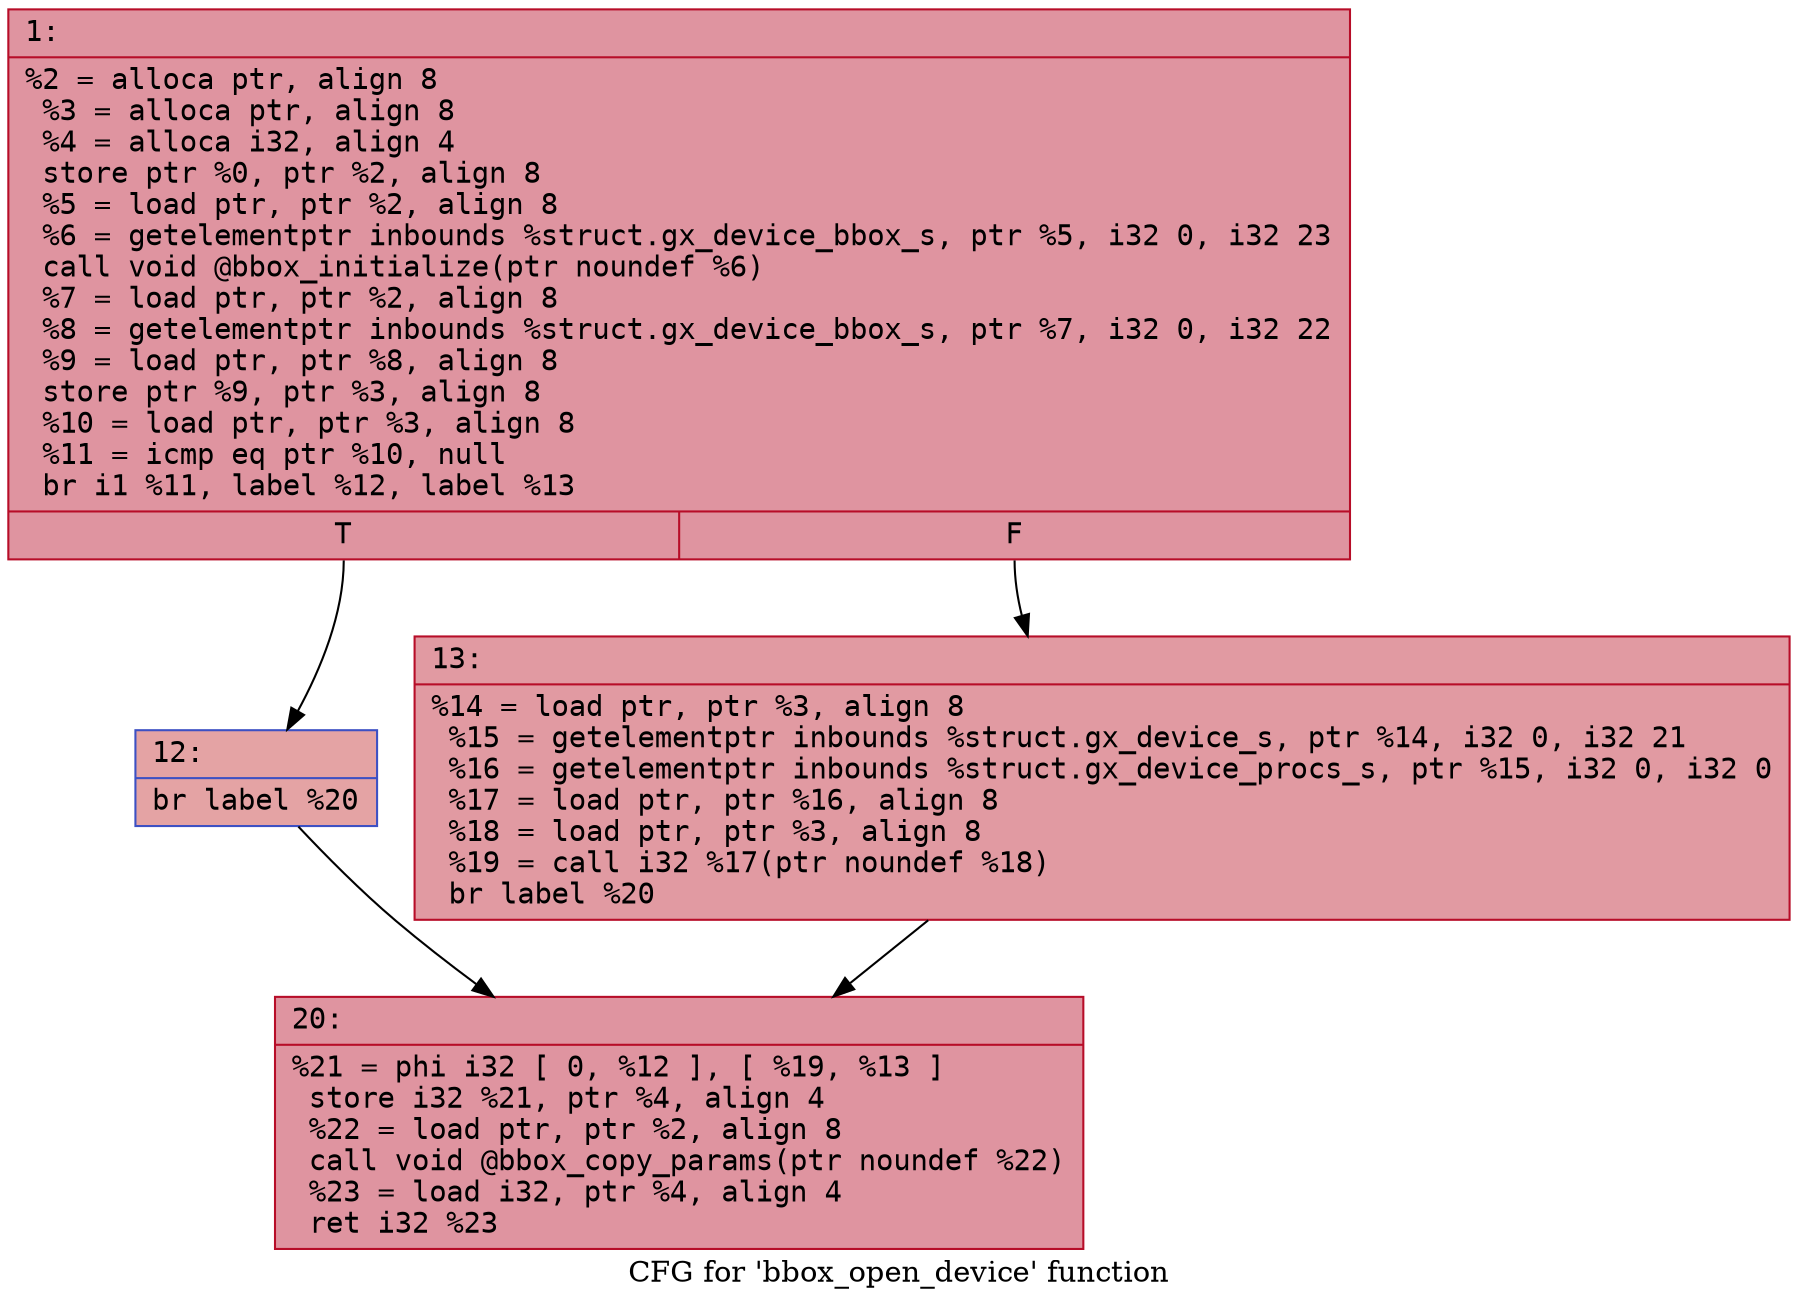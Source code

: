 digraph "CFG for 'bbox_open_device' function" {
	label="CFG for 'bbox_open_device' function";

	Node0x60000323e850 [shape=record,color="#b70d28ff", style=filled, fillcolor="#b70d2870" fontname="Courier",label="{1:\l|  %2 = alloca ptr, align 8\l  %3 = alloca ptr, align 8\l  %4 = alloca i32, align 4\l  store ptr %0, ptr %2, align 8\l  %5 = load ptr, ptr %2, align 8\l  %6 = getelementptr inbounds %struct.gx_device_bbox_s, ptr %5, i32 0, i32 23\l  call void @bbox_initialize(ptr noundef %6)\l  %7 = load ptr, ptr %2, align 8\l  %8 = getelementptr inbounds %struct.gx_device_bbox_s, ptr %7, i32 0, i32 22\l  %9 = load ptr, ptr %8, align 8\l  store ptr %9, ptr %3, align 8\l  %10 = load ptr, ptr %3, align 8\l  %11 = icmp eq ptr %10, null\l  br i1 %11, label %12, label %13\l|{<s0>T|<s1>F}}"];
	Node0x60000323e850:s0 -> Node0x60000323e8a0[tooltip="1 -> 12\nProbability 37.50%" ];
	Node0x60000323e850:s1 -> Node0x60000323e8f0[tooltip="1 -> 13\nProbability 62.50%" ];
	Node0x60000323e8a0 [shape=record,color="#3d50c3ff", style=filled, fillcolor="#c32e3170" fontname="Courier",label="{12:\l|  br label %20\l}"];
	Node0x60000323e8a0 -> Node0x60000323e940[tooltip="12 -> 20\nProbability 100.00%" ];
	Node0x60000323e8f0 [shape=record,color="#b70d28ff", style=filled, fillcolor="#bb1b2c70" fontname="Courier",label="{13:\l|  %14 = load ptr, ptr %3, align 8\l  %15 = getelementptr inbounds %struct.gx_device_s, ptr %14, i32 0, i32 21\l  %16 = getelementptr inbounds %struct.gx_device_procs_s, ptr %15, i32 0, i32 0\l  %17 = load ptr, ptr %16, align 8\l  %18 = load ptr, ptr %3, align 8\l  %19 = call i32 %17(ptr noundef %18)\l  br label %20\l}"];
	Node0x60000323e8f0 -> Node0x60000323e940[tooltip="13 -> 20\nProbability 100.00%" ];
	Node0x60000323e940 [shape=record,color="#b70d28ff", style=filled, fillcolor="#b70d2870" fontname="Courier",label="{20:\l|  %21 = phi i32 [ 0, %12 ], [ %19, %13 ]\l  store i32 %21, ptr %4, align 4\l  %22 = load ptr, ptr %2, align 8\l  call void @bbox_copy_params(ptr noundef %22)\l  %23 = load i32, ptr %4, align 4\l  ret i32 %23\l}"];
}
